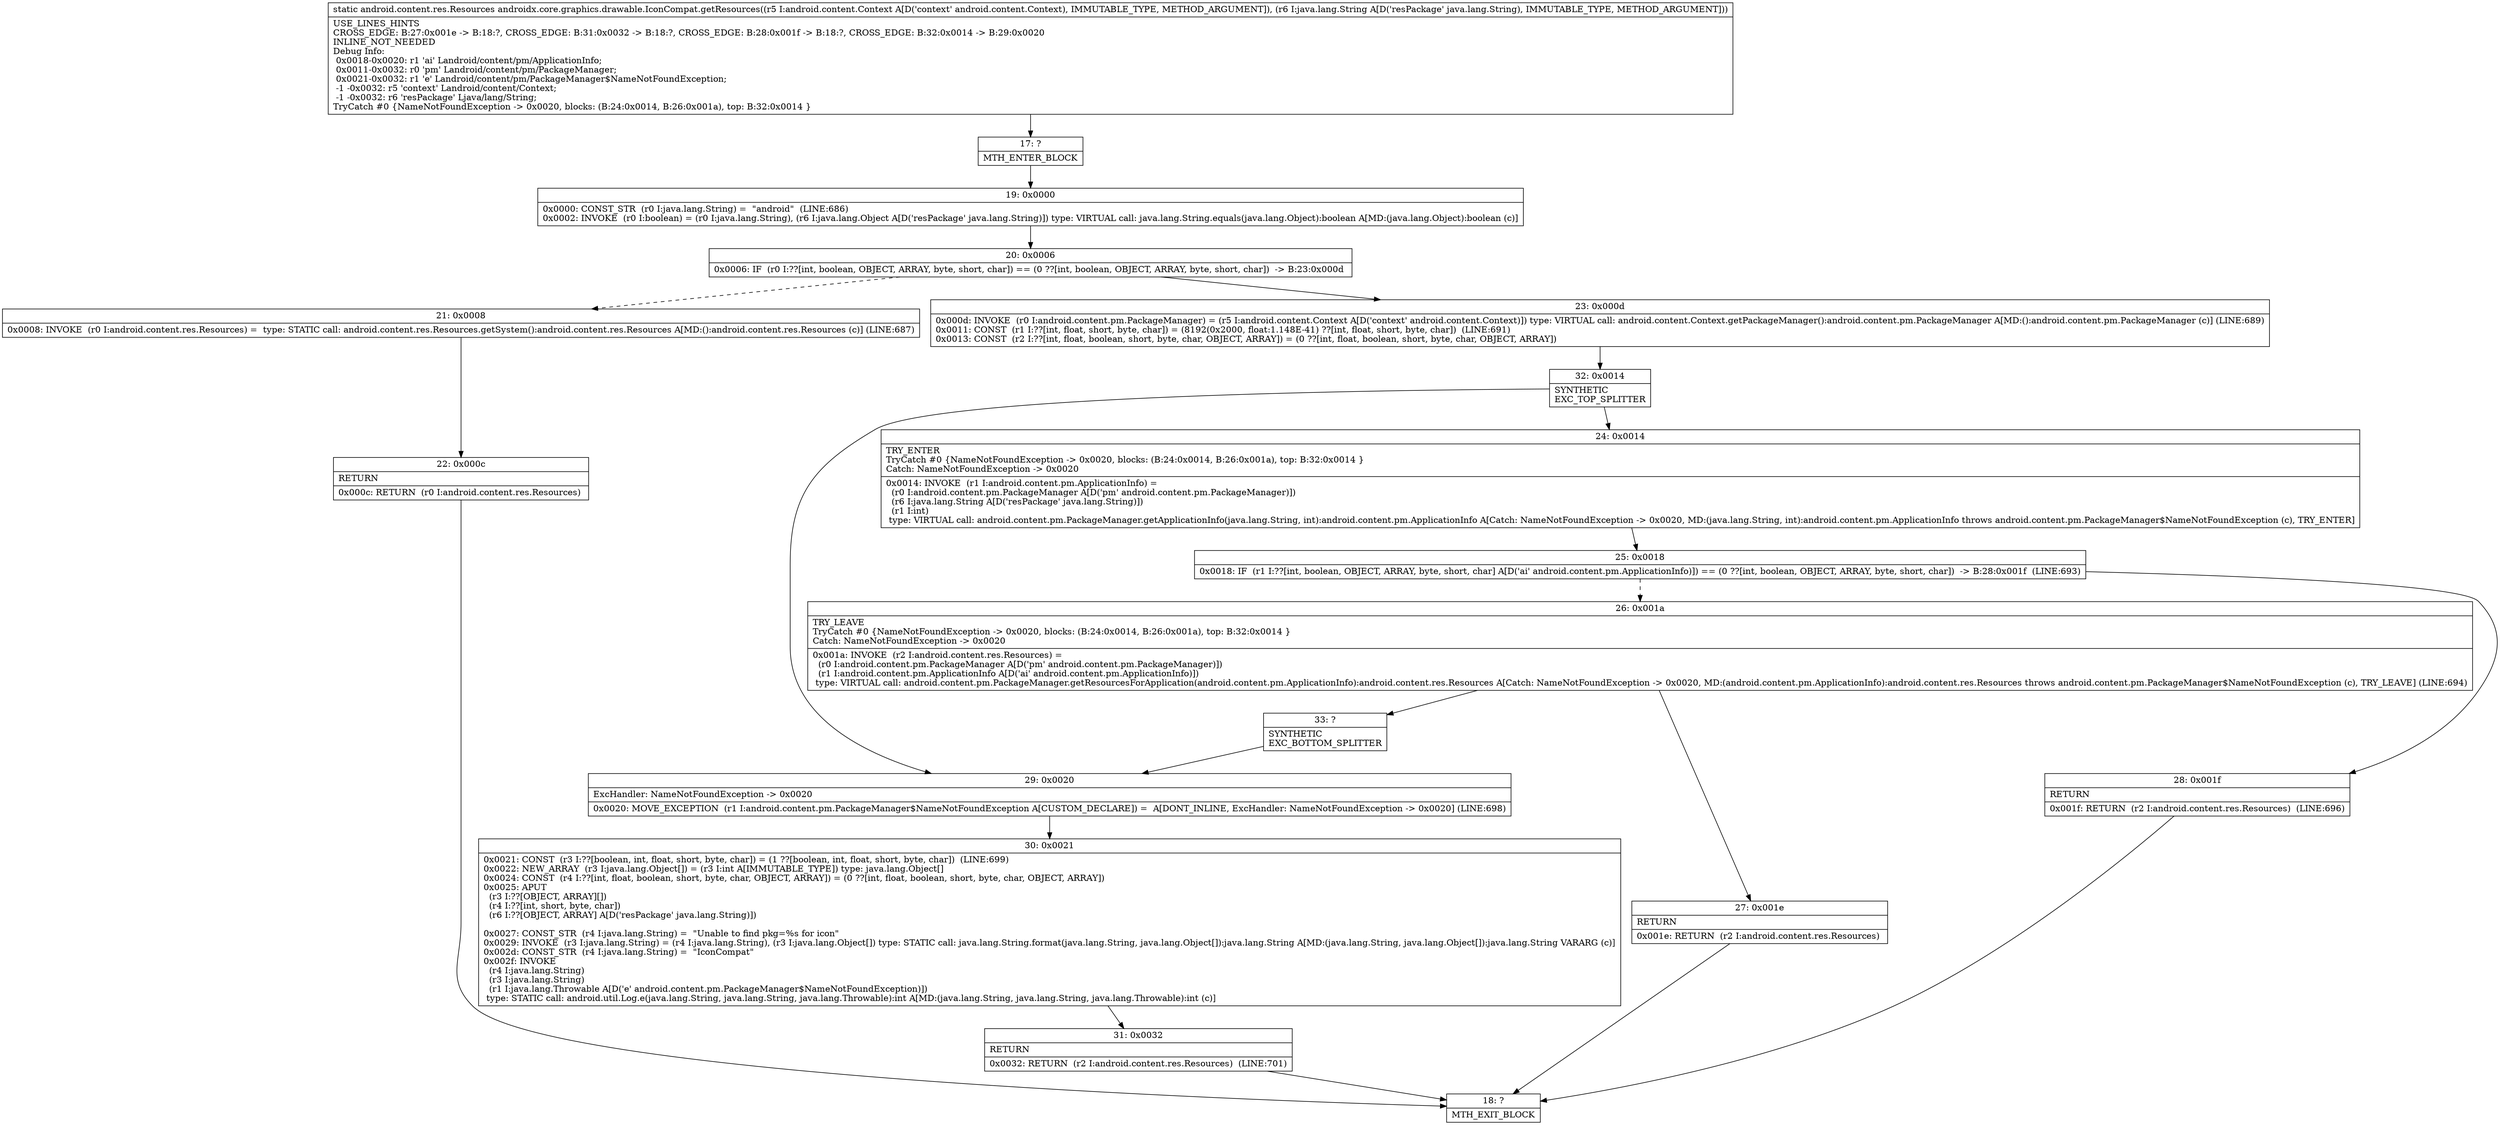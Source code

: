 digraph "CFG forandroidx.core.graphics.drawable.IconCompat.getResources(Landroid\/content\/Context;Ljava\/lang\/String;)Landroid\/content\/res\/Resources;" {
Node_17 [shape=record,label="{17\:\ ?|MTH_ENTER_BLOCK\l}"];
Node_19 [shape=record,label="{19\:\ 0x0000|0x0000: CONST_STR  (r0 I:java.lang.String) =  \"android\"  (LINE:686)\l0x0002: INVOKE  (r0 I:boolean) = (r0 I:java.lang.String), (r6 I:java.lang.Object A[D('resPackage' java.lang.String)]) type: VIRTUAL call: java.lang.String.equals(java.lang.Object):boolean A[MD:(java.lang.Object):boolean (c)]\l}"];
Node_20 [shape=record,label="{20\:\ 0x0006|0x0006: IF  (r0 I:??[int, boolean, OBJECT, ARRAY, byte, short, char]) == (0 ??[int, boolean, OBJECT, ARRAY, byte, short, char])  \-\> B:23:0x000d \l}"];
Node_21 [shape=record,label="{21\:\ 0x0008|0x0008: INVOKE  (r0 I:android.content.res.Resources) =  type: STATIC call: android.content.res.Resources.getSystem():android.content.res.Resources A[MD:():android.content.res.Resources (c)] (LINE:687)\l}"];
Node_22 [shape=record,label="{22\:\ 0x000c|RETURN\l|0x000c: RETURN  (r0 I:android.content.res.Resources) \l}"];
Node_18 [shape=record,label="{18\:\ ?|MTH_EXIT_BLOCK\l}"];
Node_23 [shape=record,label="{23\:\ 0x000d|0x000d: INVOKE  (r0 I:android.content.pm.PackageManager) = (r5 I:android.content.Context A[D('context' android.content.Context)]) type: VIRTUAL call: android.content.Context.getPackageManager():android.content.pm.PackageManager A[MD:():android.content.pm.PackageManager (c)] (LINE:689)\l0x0011: CONST  (r1 I:??[int, float, short, byte, char]) = (8192(0x2000, float:1.148E\-41) ??[int, float, short, byte, char])  (LINE:691)\l0x0013: CONST  (r2 I:??[int, float, boolean, short, byte, char, OBJECT, ARRAY]) = (0 ??[int, float, boolean, short, byte, char, OBJECT, ARRAY]) \l}"];
Node_32 [shape=record,label="{32\:\ 0x0014|SYNTHETIC\lEXC_TOP_SPLITTER\l}"];
Node_24 [shape=record,label="{24\:\ 0x0014|TRY_ENTER\lTryCatch #0 \{NameNotFoundException \-\> 0x0020, blocks: (B:24:0x0014, B:26:0x001a), top: B:32:0x0014 \}\lCatch: NameNotFoundException \-\> 0x0020\l|0x0014: INVOKE  (r1 I:android.content.pm.ApplicationInfo) = \l  (r0 I:android.content.pm.PackageManager A[D('pm' android.content.pm.PackageManager)])\l  (r6 I:java.lang.String A[D('resPackage' java.lang.String)])\l  (r1 I:int)\l type: VIRTUAL call: android.content.pm.PackageManager.getApplicationInfo(java.lang.String, int):android.content.pm.ApplicationInfo A[Catch: NameNotFoundException \-\> 0x0020, MD:(java.lang.String, int):android.content.pm.ApplicationInfo throws android.content.pm.PackageManager$NameNotFoundException (c), TRY_ENTER]\l}"];
Node_25 [shape=record,label="{25\:\ 0x0018|0x0018: IF  (r1 I:??[int, boolean, OBJECT, ARRAY, byte, short, char] A[D('ai' android.content.pm.ApplicationInfo)]) == (0 ??[int, boolean, OBJECT, ARRAY, byte, short, char])  \-\> B:28:0x001f  (LINE:693)\l}"];
Node_26 [shape=record,label="{26\:\ 0x001a|TRY_LEAVE\lTryCatch #0 \{NameNotFoundException \-\> 0x0020, blocks: (B:24:0x0014, B:26:0x001a), top: B:32:0x0014 \}\lCatch: NameNotFoundException \-\> 0x0020\l|0x001a: INVOKE  (r2 I:android.content.res.Resources) = \l  (r0 I:android.content.pm.PackageManager A[D('pm' android.content.pm.PackageManager)])\l  (r1 I:android.content.pm.ApplicationInfo A[D('ai' android.content.pm.ApplicationInfo)])\l type: VIRTUAL call: android.content.pm.PackageManager.getResourcesForApplication(android.content.pm.ApplicationInfo):android.content.res.Resources A[Catch: NameNotFoundException \-\> 0x0020, MD:(android.content.pm.ApplicationInfo):android.content.res.Resources throws android.content.pm.PackageManager$NameNotFoundException (c), TRY_LEAVE] (LINE:694)\l}"];
Node_27 [shape=record,label="{27\:\ 0x001e|RETURN\l|0x001e: RETURN  (r2 I:android.content.res.Resources) \l}"];
Node_33 [shape=record,label="{33\:\ ?|SYNTHETIC\lEXC_BOTTOM_SPLITTER\l}"];
Node_28 [shape=record,label="{28\:\ 0x001f|RETURN\l|0x001f: RETURN  (r2 I:android.content.res.Resources)  (LINE:696)\l}"];
Node_29 [shape=record,label="{29\:\ 0x0020|ExcHandler: NameNotFoundException \-\> 0x0020\l|0x0020: MOVE_EXCEPTION  (r1 I:android.content.pm.PackageManager$NameNotFoundException A[CUSTOM_DECLARE]) =  A[DONT_INLINE, ExcHandler: NameNotFoundException \-\> 0x0020] (LINE:698)\l}"];
Node_30 [shape=record,label="{30\:\ 0x0021|0x0021: CONST  (r3 I:??[boolean, int, float, short, byte, char]) = (1 ??[boolean, int, float, short, byte, char])  (LINE:699)\l0x0022: NEW_ARRAY  (r3 I:java.lang.Object[]) = (r3 I:int A[IMMUTABLE_TYPE]) type: java.lang.Object[] \l0x0024: CONST  (r4 I:??[int, float, boolean, short, byte, char, OBJECT, ARRAY]) = (0 ??[int, float, boolean, short, byte, char, OBJECT, ARRAY]) \l0x0025: APUT  \l  (r3 I:??[OBJECT, ARRAY][])\l  (r4 I:??[int, short, byte, char])\l  (r6 I:??[OBJECT, ARRAY] A[D('resPackage' java.lang.String)])\l \l0x0027: CONST_STR  (r4 I:java.lang.String) =  \"Unable to find pkg=%s for icon\" \l0x0029: INVOKE  (r3 I:java.lang.String) = (r4 I:java.lang.String), (r3 I:java.lang.Object[]) type: STATIC call: java.lang.String.format(java.lang.String, java.lang.Object[]):java.lang.String A[MD:(java.lang.String, java.lang.Object[]):java.lang.String VARARG (c)]\l0x002d: CONST_STR  (r4 I:java.lang.String) =  \"IconCompat\" \l0x002f: INVOKE  \l  (r4 I:java.lang.String)\l  (r3 I:java.lang.String)\l  (r1 I:java.lang.Throwable A[D('e' android.content.pm.PackageManager$NameNotFoundException)])\l type: STATIC call: android.util.Log.e(java.lang.String, java.lang.String, java.lang.Throwable):int A[MD:(java.lang.String, java.lang.String, java.lang.Throwable):int (c)]\l}"];
Node_31 [shape=record,label="{31\:\ 0x0032|RETURN\l|0x0032: RETURN  (r2 I:android.content.res.Resources)  (LINE:701)\l}"];
MethodNode[shape=record,label="{static android.content.res.Resources androidx.core.graphics.drawable.IconCompat.getResources((r5 I:android.content.Context A[D('context' android.content.Context), IMMUTABLE_TYPE, METHOD_ARGUMENT]), (r6 I:java.lang.String A[D('resPackage' java.lang.String), IMMUTABLE_TYPE, METHOD_ARGUMENT]))  | USE_LINES_HINTS\lCROSS_EDGE: B:27:0x001e \-\> B:18:?, CROSS_EDGE: B:31:0x0032 \-\> B:18:?, CROSS_EDGE: B:28:0x001f \-\> B:18:?, CROSS_EDGE: B:32:0x0014 \-\> B:29:0x0020\lINLINE_NOT_NEEDED\lDebug Info:\l  0x0018\-0x0020: r1 'ai' Landroid\/content\/pm\/ApplicationInfo;\l  0x0011\-0x0032: r0 'pm' Landroid\/content\/pm\/PackageManager;\l  0x0021\-0x0032: r1 'e' Landroid\/content\/pm\/PackageManager$NameNotFoundException;\l  \-1 \-0x0032: r5 'context' Landroid\/content\/Context;\l  \-1 \-0x0032: r6 'resPackage' Ljava\/lang\/String;\lTryCatch #0 \{NameNotFoundException \-\> 0x0020, blocks: (B:24:0x0014, B:26:0x001a), top: B:32:0x0014 \}\l}"];
MethodNode -> Node_17;Node_17 -> Node_19;
Node_19 -> Node_20;
Node_20 -> Node_21[style=dashed];
Node_20 -> Node_23;
Node_21 -> Node_22;
Node_22 -> Node_18;
Node_23 -> Node_32;
Node_32 -> Node_24;
Node_32 -> Node_29;
Node_24 -> Node_25;
Node_25 -> Node_26[style=dashed];
Node_25 -> Node_28;
Node_26 -> Node_27;
Node_26 -> Node_33;
Node_27 -> Node_18;
Node_33 -> Node_29;
Node_28 -> Node_18;
Node_29 -> Node_30;
Node_30 -> Node_31;
Node_31 -> Node_18;
}

